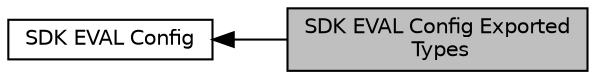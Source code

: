 digraph "SDK EVAL Config Exported Types"
{
  edge [fontname="Helvetica",fontsize="10",labelfontname="Helvetica",labelfontsize="10"];
  node [fontname="Helvetica",fontsize="10",shape=box];
  rankdir=LR;
  Node2 [label="SDK EVAL Config",height=0.2,width=0.4,color="black", fillcolor="white", style="filled",URL="$group___s_d_k___e_v_a_l___config.html",tooltip="SDK EVAL configuration."];
  Node1 [label="SDK EVAL Config Exported\l Types",height=0.2,width=0.4,color="black", fillcolor="grey75", style="filled", fontcolor="black",tooltip=" "];
  Node2->Node1 [shape=plaintext, dir="back", style="solid"];
}
